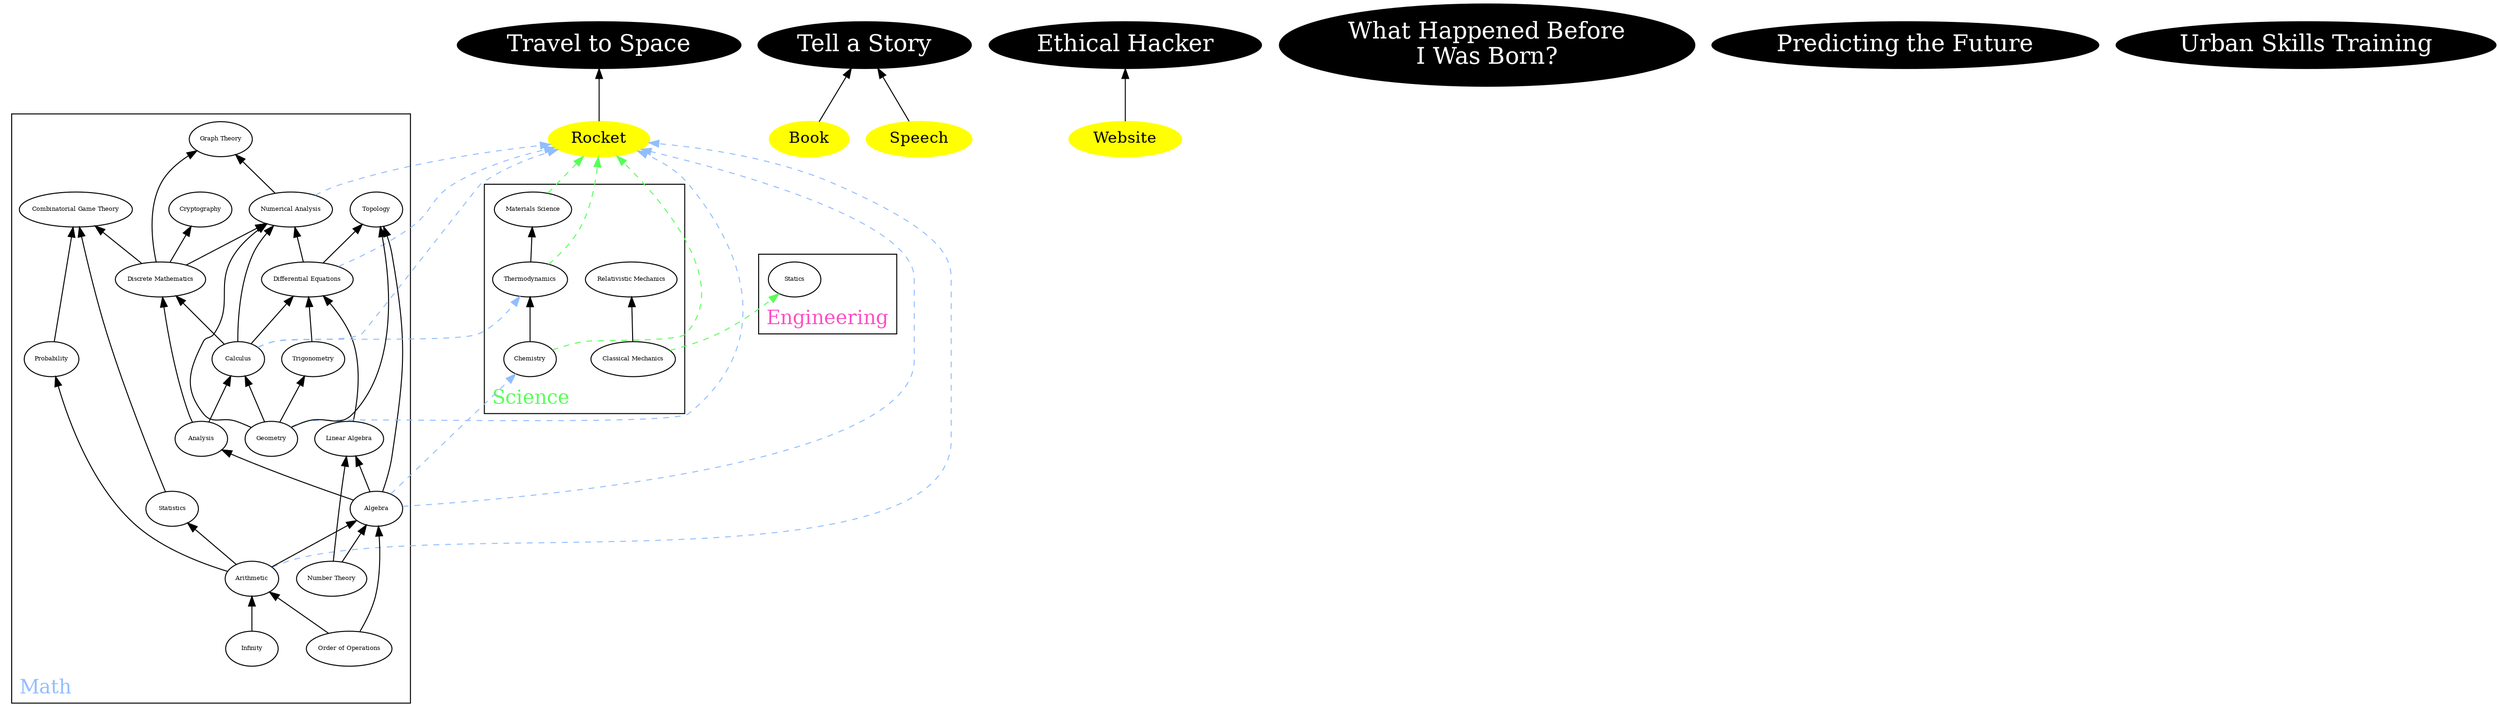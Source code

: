 digraph G {

  // general config
  rankdir = BT
  compound = true
  graph [labeljust=l fontsize=20]


  // capabilities
  node [style=filled color=black fontcolor=white fontsize=24]

  TravelToSpace [label="Travel to Space"]
  TellAStory [label="Tell a Story"]
  EthicalHacker [label="Ethical Hacker"]
  WhatHappenedBeforeIWasBorn [label="What Happened Before\nI Was Born?"]
  PredictingTheFuture[label="Predicting the Future"]
  UrbanSkillsTraining [label="Urban Skills Training"]

  {rank=same TravelToSpace TellAStory EthicalHacker WhatHappenedBeforeIWasBorn PredictingTheFuture UrbanSkillsTraining}


  // vehicles
  node [style=filled color=yellow fontcolor=black fontsize=16]

  Rocket -> TravelToSpace
  {Book, Speech} -> TellAStory
  {Website} -> EthicalHacker

  {rank=same Rocket Book Speech Website}


  // topics
  node [style=solid color=black fontcolor=black fontsize=6]

  subgraph cluster_math {
    label = "Math"
    fontcolor = "#91BDFF"
    href = "https://simple.wikipedia.org/wiki/List_of_mathematics_topics"

    Algebra -> {Analysis, LinearAlgebra, Topology}
    Analysis -> {Calculus, DiscreteMathematics}
    Arithmetic -> {Algebra, Probability, Statistics}
    Calculus -> {DifferentialEquations, NumericalAnalysis, DiscreteMathematics}
    CombinatorialGameTheory [label="Combinatorial Game Theory"]
    CombinatorialGameTheory 
    Cryptography
    DifferentialEquations [label="Differential Equations"]
    DifferentialEquations -> {NumericalAnalysis, Topology}
    DiscreteMathematics [label="Discrete Mathematics"]
    DiscreteMathematics -> {GraphTheory, NumericalAnalysis, Cryptography, CombinatorialGameTheory}
    Geometry -> {Calculus, NumericalAnalysis, Trigonometry, Topology}
    GraphTheory [label="Graph Theory"]
    GraphTheory 
    Infinity -> {Arithmetic}
    LinearAlgebra [label="Linear Algebra"]
    LinearAlgebra -> {DifferentialEquations}
    NumberTheory [label="Number Theory"]
    NumberTheory -> {LinearAlgebra, Algebra}
    NumericalAnalysis [label="Numerical Analysis"]
    NumericalAnalysis -> {GraphTheory}
    OrderOfOperations [label="Order of Operations"]
    OrderOfOperations -> {Arithmetic, Algebra}
    Probability -> {CombinatorialGameTheory}
    Statistics -> {CombinatorialGameTheory}
    Topology
    Trigonometry -> {DifferentialEquations}

  }

  {Arithmetic, Algebra, Calculus, Geometry, NumericalAnalysis, DifferentialEquations} -> Rocket [color="#91BDFF" style=dashed]


  subgraph cluster_science {
    label = "Science"
    href = "https://en.wikipedia.org/wiki/Branches_of_science#Physical_science"
    fontcolor = "#57FF57"

    Chemistry -> {Thermodynamics}
    {Algebra} -> Chemistry [color="#91BDFF" style=dashed]
    ClassicalMechanics [label="Classical Mechanics"]
    ClassicalMechanics -> {RelativisticMechanics}
//    Electromagnetism
    MaterialsScience [label="Materials Science"]
    MaterialsScience 
    RelativisticMechanics [label="Relativistic Mechanics"]
    RelativisticMechanics 
    Thermodynamics -> {MaterialsScience}
    {Calculus} -> Thermodynamics [color="#91BDFF" style=dashed]
//    QuantumMechanics [label="Quantum Mechanics"]

  }

  {Chemistry, MaterialsScience, Thermodynamics} -> Rocket [color="#57FF57" style=dashed]


  subgraph cluster_engineering {
    label = "Engineering"
    href = "http://bulletin.iit.edu/undergraduate/courses/mmae/"
    fontcolor = "#FF4DC4"

    Statics
    {ClassicalMechanics} -> Statics [color="#57FF57" style=dashed]

  }

  subgraph cluster_programming {
    label = "Programming"
    href = ""
    fontcolor = "#CC0000"



  }

}

